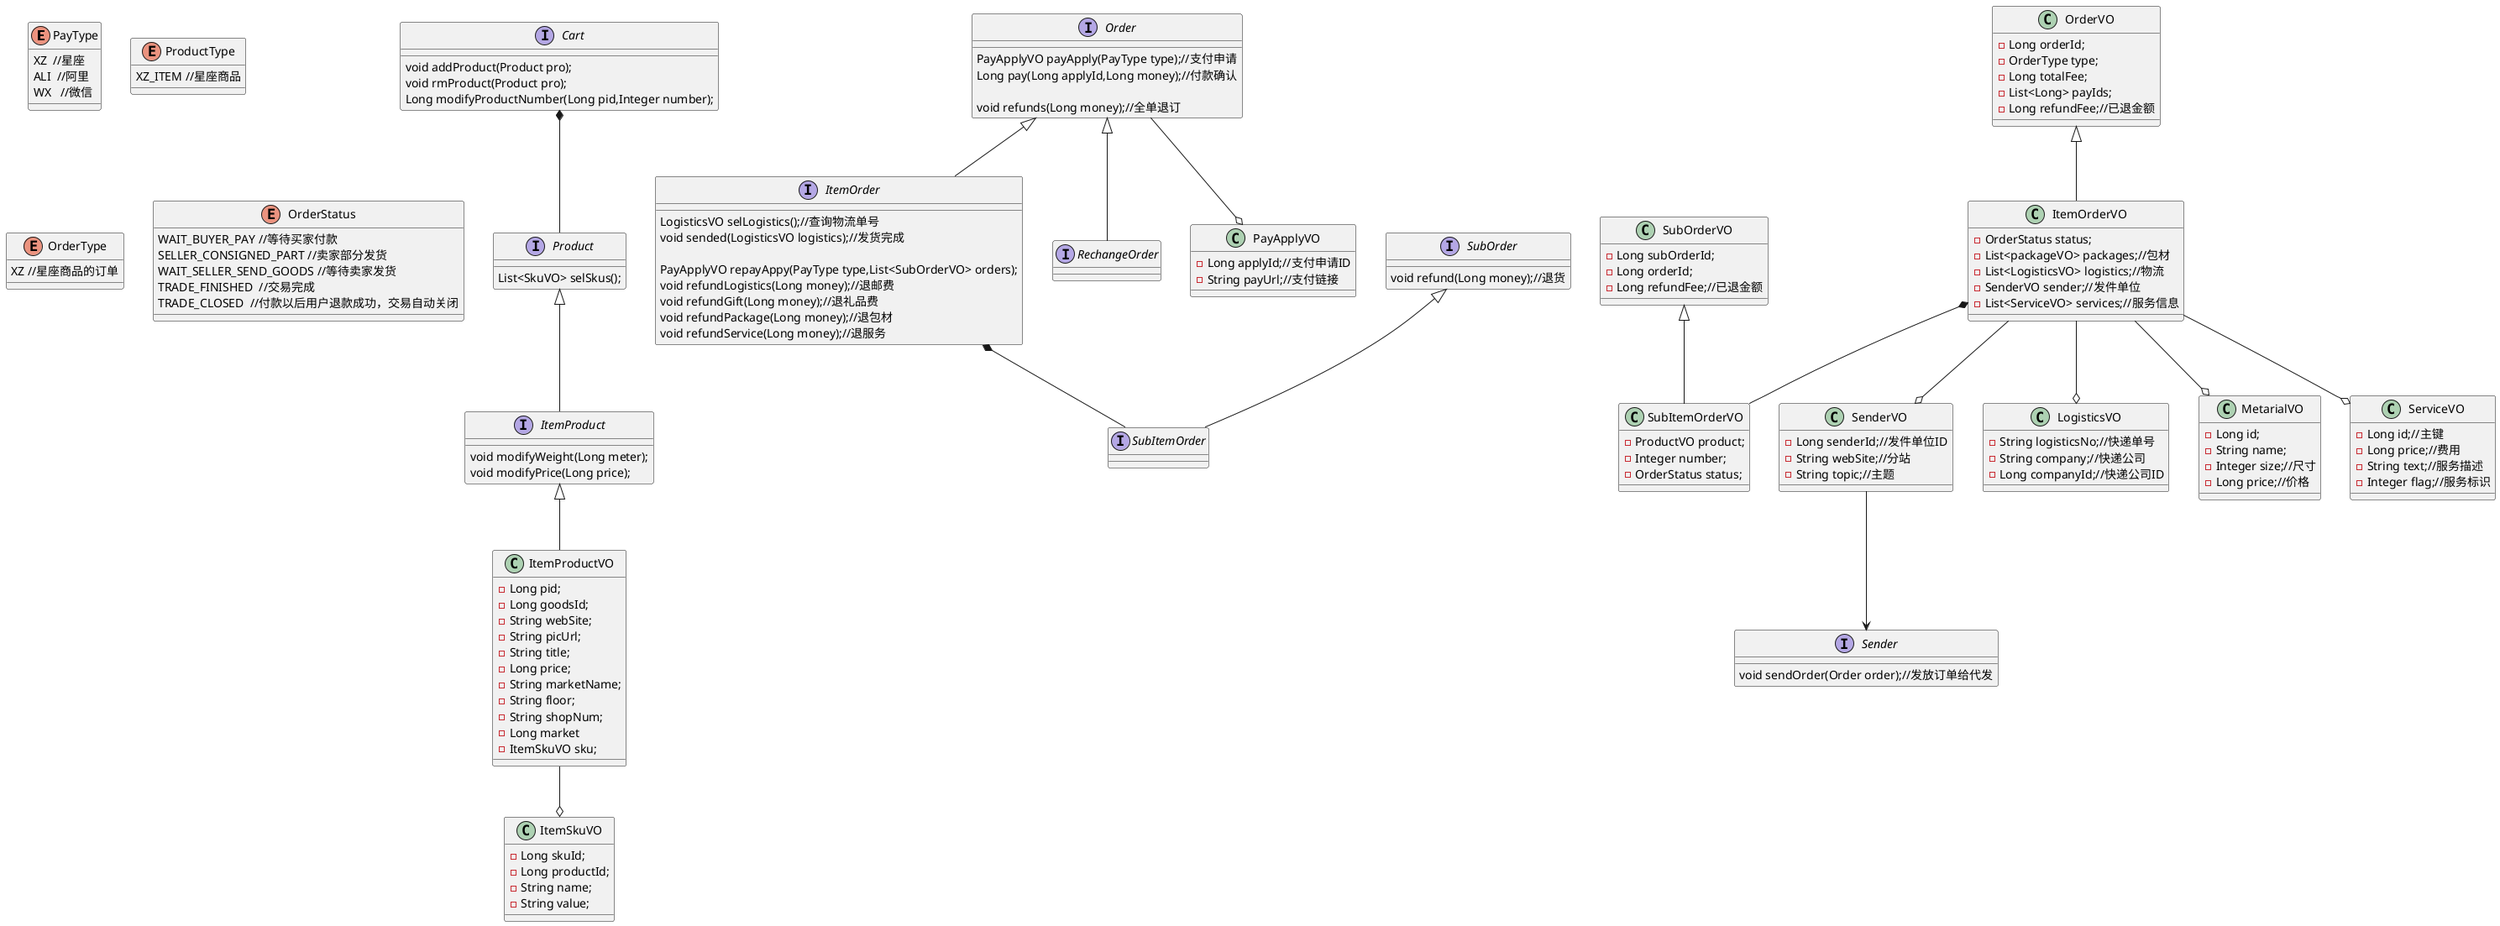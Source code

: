 @startuml
enum PayType{
XZ  //星座
ALI  //阿里
WX   //微信
}
interface Cart{
void addProduct(Product pro);
void rmProduct(Product pro);
Long modifyProductNumber(Long pid,Integer number);
}
interface Order{
PayApplyVO payApply(PayType type);//支付申请
Long pay(Long applyId,Long money);//付款确认

void refunds(Long money);//全单退订

}

interface ItemOrder{
LogisticsVO selLogistics();//查询物流单号
void sended(LogisticsVO logistics);//发货完成

PayApplyVO repayAppy(PayType type,List<SubOrderVO> orders);
void refundLogistics(Long money);//退邮费
void refundGift(Long money);//退礼品费
void refundPackage(Long money);//退包材
void refundService(Long money);//退服务
}

interface RechangeOrder{

}

interface SubOrder{
void refund(Long money);//退货
}

interface SubItemOrder{

}
interface Product{
List<SkuVO> selSkus();
}

interface ItemProduct{
void modifyWeight(Long meter);
void modifyPrice(Long price);
}

interface Sender{
void sendOrder(Order order);//发放订单给代发
}

class OrderVO{
-Long orderId;
-OrderType type;
-Long totalFee;
-List<Long> payIds;
-Long refundFee;//已退金额
}

class ItemOrderVO{
-OrderStatus status;
-List<packageVO> packages;//包材
-List<LogisticsVO> logistics;//物流
-SenderVO sender;//发件单位
-List<ServiceVO> services;//服务信息
}

class SubOrderVO{
-Long subOrderId;
-Long orderId;
-Long refundFee;//已退金额
}

class SubItemOrderVO{
-ProductVO product;
-Integer number;
-OrderStatus status;
}

enum ProductType{
XZ_ITEM //星座商品

}

enum OrderType{
XZ //星座商品的订单

}

enum OrderStatus{
WAIT_BUYER_PAY //等待买家付款
SELLER_CONSIGNED_PART //卖家部分发货
WAIT_SELLER_SEND_GOODS //等待卖家发货
TRADE_FINISHED  //交易完成
TRADE_CLOSED  //付款以后用户退款成功，交易自动关闭

}

class ItemProductVO{
-Long pid;
-Long goodsId;
-String webSite;
-String picUrl;
-String title;
-Long price;
-String marketName;
-String floor;
-String shopNum;
-Long market
-ItemSkuVO sku;
}

class ItemSkuVO{
-Long skuId;
-Long productId;
-String name;
-String value;
}

class PayApplyVO{
-Long applyId;//支付申请ID
-String payUrl;//支付链接
}

class SenderVO{
-Long senderId;//发件单位ID
-String webSite;//分站
-String topic;//主题
}

class LogisticsVO{
-String logisticsNo;//快递单号
-String company;//快递公司
-Long companyId;//快递公司ID
}

class MetarialVO{
-Long id;
-String name;
-Integer size;//尺寸
-Long price;//价格
}

class ServiceVO{
-Long id;//主键
-Long price;//费用
-String text;//服务描述
-Integer flag;//服务标识
}

Cart *-- Product
Product <|-- ItemProduct
ItemProduct <|-- ItemProductVO
ItemProductVO --o ItemSkuVO

SubOrder <|-- SubItemOrder
Order <|-- ItemOrder
Order <|-- RechangeOrder
ItemOrder *-- SubItemOrder

OrderVO <|-- ItemOrderVO
SubOrderVO <|-- SubItemOrderVO

ItemOrderVO *-- SubItemOrderVO
ItemOrderVO --o ServiceVO

ItemOrderVO --o SenderVO
ItemOrderVO --o MetarialVO
ItemOrderVO --o LogisticsVO

Order --o PayApplyVO

SenderVO --> Sender


@enduml